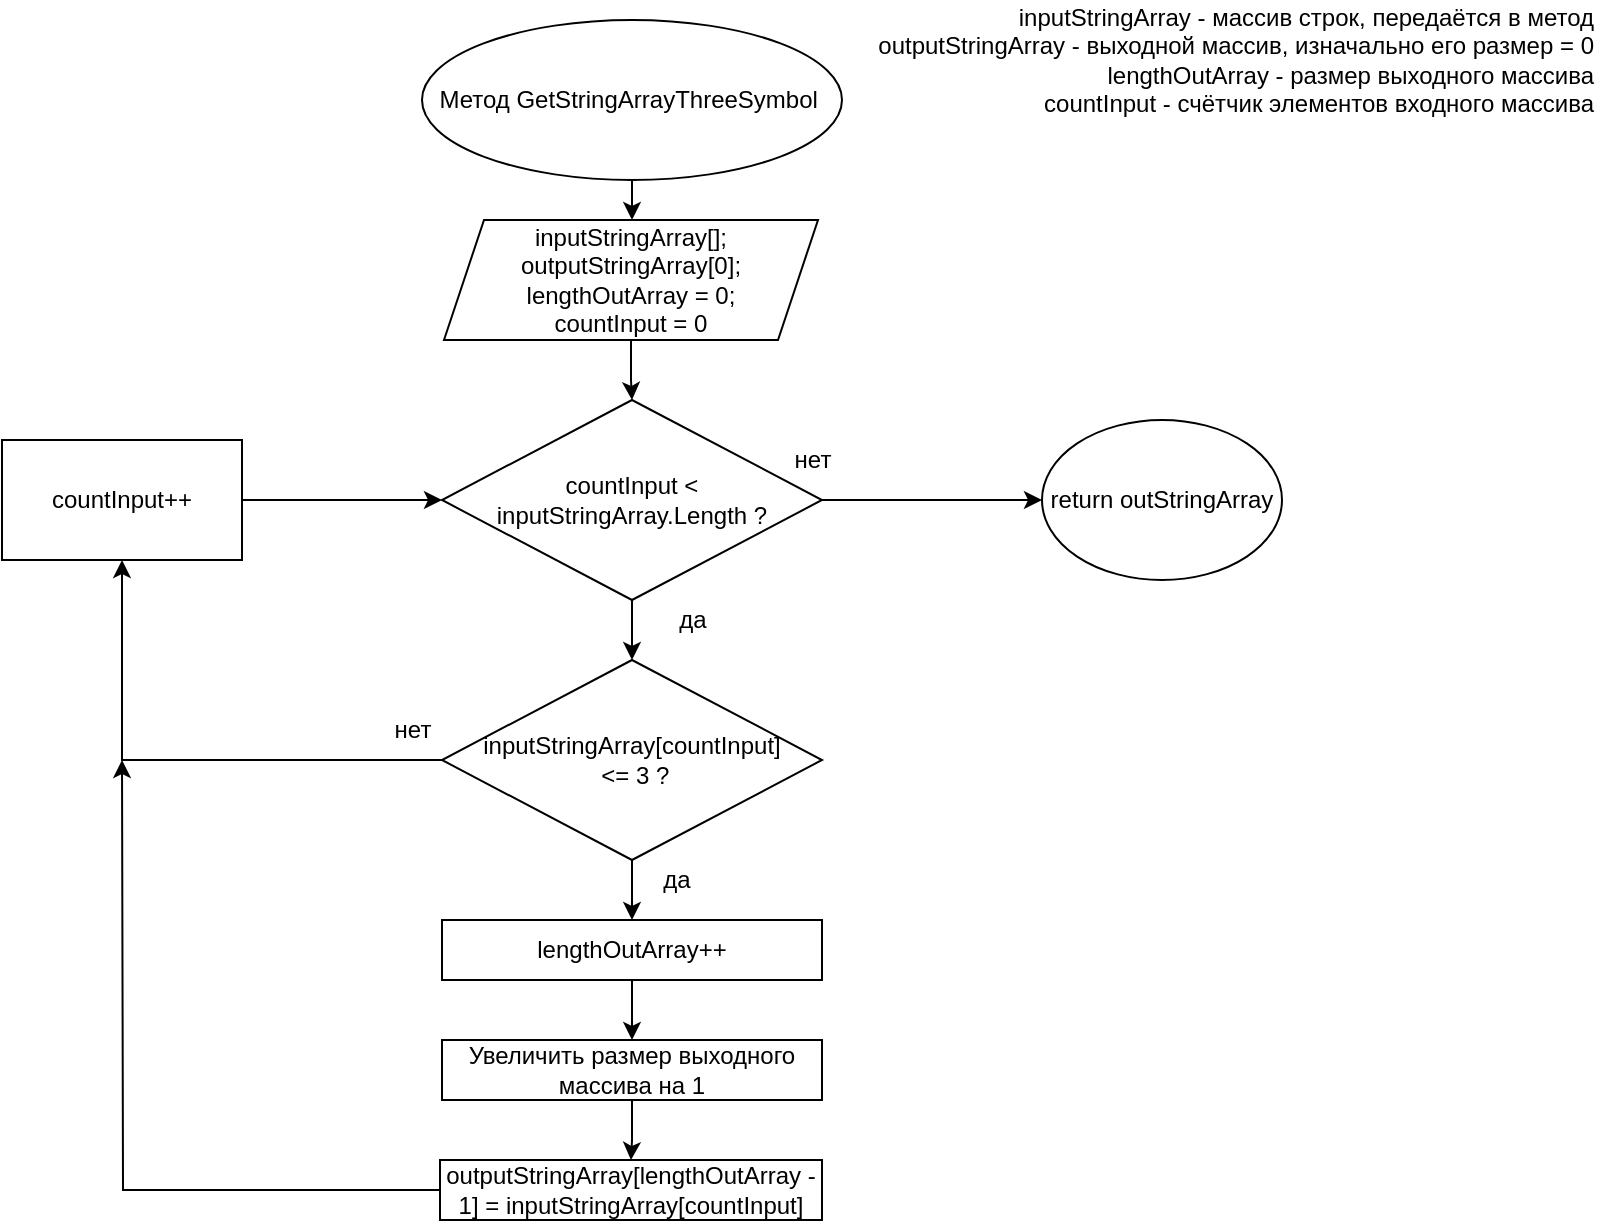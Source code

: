 <mxfile version="20.0.1" type="device"><diagram id="C5RBs43oDa-KdzZeNtuy" name="Page-1"><mxGraphModel dx="1182" dy="732" grid="1" gridSize="10" guides="1" tooltips="1" connect="1" arrows="1" fold="1" page="1" pageScale="1" pageWidth="827" pageHeight="1169" math="0" shadow="0"><root><mxCell id="WIyWlLk6GJQsqaUBKTNV-0"/><mxCell id="WIyWlLk6GJQsqaUBKTNV-1" parent="WIyWlLk6GJQsqaUBKTNV-0"/><mxCell id="2NYYbAGJhDpGtp6SDzYj-8" value="" style="edgeStyle=orthogonalEdgeStyle;rounded=0;orthogonalLoop=1;jettySize=auto;html=1;" parent="WIyWlLk6GJQsqaUBKTNV-1" source="2NYYbAGJhDpGtp6SDzYj-5" target="2NYYbAGJhDpGtp6SDzYj-7" edge="1"><mxGeometry relative="1" as="geometry"/></mxCell><mxCell id="2NYYbAGJhDpGtp6SDzYj-5" value="Метод GetStringArrayThreeSymbol&amp;nbsp;" style="ellipse;whiteSpace=wrap;html=1;" parent="WIyWlLk6GJQsqaUBKTNV-1" vertex="1"><mxGeometry x="240" y="20" width="210" height="80" as="geometry"/></mxCell><mxCell id="Ku9FUMVvb6lMqWqJvIIY-2" style="edgeStyle=orthogonalEdgeStyle;rounded=0;orthogonalLoop=1;jettySize=auto;html=1;entryX=0.5;entryY=0;entryDx=0;entryDy=0;" edge="1" parent="WIyWlLk6GJQsqaUBKTNV-1" source="2NYYbAGJhDpGtp6SDzYj-7" target="GBXhVZ-BFdWHoW-BpHoE-2"><mxGeometry relative="1" as="geometry"/></mxCell><mxCell id="2NYYbAGJhDpGtp6SDzYj-7" value="&lt;div&gt;inputStringArray[]; outputStringArray[0]; lengthOutArray = 0;&lt;/div&gt;&lt;div&gt;countInput = 0&lt;/div&gt;" style="shape=parallelogram;perimeter=parallelogramPerimeter;whiteSpace=wrap;html=1;fixedSize=1;" parent="WIyWlLk6GJQsqaUBKTNV-1" vertex="1"><mxGeometry x="251" y="120" width="187" height="60" as="geometry"/></mxCell><mxCell id="2NYYbAGJhDpGtp6SDzYj-15" value="да" style="text;html=1;align=center;verticalAlign=middle;resizable=0;points=[];autosize=1;strokeColor=none;fillColor=none;" parent="WIyWlLk6GJQsqaUBKTNV-1" vertex="1"><mxGeometry x="360" y="310" width="30" height="20" as="geometry"/></mxCell><mxCell id="2NYYbAGJhDpGtp6SDzYj-24" value="нет" style="text;html=1;align=center;verticalAlign=middle;resizable=0;points=[];autosize=1;strokeColor=none;fillColor=none;" parent="WIyWlLk6GJQsqaUBKTNV-1" vertex="1"><mxGeometry x="420" y="230" width="30" height="20" as="geometry"/></mxCell><mxCell id="2NYYbAGJhDpGtp6SDzYj-27" value="return outStringArray" style="ellipse;whiteSpace=wrap;html=1;" parent="WIyWlLk6GJQsqaUBKTNV-1" vertex="1"><mxGeometry x="550" y="220" width="120" height="80" as="geometry"/></mxCell><mxCell id="Ku9FUMVvb6lMqWqJvIIY-1" style="edgeStyle=orthogonalEdgeStyle;rounded=0;orthogonalLoop=1;jettySize=auto;html=1;entryX=0;entryY=0.5;entryDx=0;entryDy=0;" edge="1" parent="WIyWlLk6GJQsqaUBKTNV-1" source="GBXhVZ-BFdWHoW-BpHoE-2" target="2NYYbAGJhDpGtp6SDzYj-27"><mxGeometry relative="1" as="geometry"/></mxCell><mxCell id="Ku9FUMVvb6lMqWqJvIIY-17" style="edgeStyle=orthogonalEdgeStyle;rounded=0;orthogonalLoop=1;jettySize=auto;html=1;entryX=0.5;entryY=0;entryDx=0;entryDy=0;" edge="1" parent="WIyWlLk6GJQsqaUBKTNV-1" source="GBXhVZ-BFdWHoW-BpHoE-2" target="Ku9FUMVvb6lMqWqJvIIY-4"><mxGeometry relative="1" as="geometry"/></mxCell><mxCell id="GBXhVZ-BFdWHoW-BpHoE-2" value="countInput &amp;lt; inputStringArray.Length ?" style="rhombus;whiteSpace=wrap;html=1;" parent="WIyWlLk6GJQsqaUBKTNV-1" vertex="1"><mxGeometry x="250" y="210" width="190" height="100" as="geometry"/></mxCell><mxCell id="sgKw18IMVaUIl5M4yf3E-3" value="да" style="text;html=1;align=center;verticalAlign=middle;resizable=0;points=[];autosize=1;strokeColor=none;fillColor=none;" parent="WIyWlLk6GJQsqaUBKTNV-1" vertex="1"><mxGeometry x="352" y="440" width="30" height="20" as="geometry"/></mxCell><mxCell id="sgKw18IMVaUIl5M4yf3E-4" value="нет" style="text;html=1;align=center;verticalAlign=middle;resizable=0;points=[];autosize=1;strokeColor=none;fillColor=none;" parent="WIyWlLk6GJQsqaUBKTNV-1" vertex="1"><mxGeometry x="220" y="365" width="30" height="20" as="geometry"/></mxCell><mxCell id="Ku9FUMVvb6lMqWqJvIIY-5" style="edgeStyle=orthogonalEdgeStyle;rounded=0;orthogonalLoop=1;jettySize=auto;html=1;entryX=0;entryY=0.5;entryDx=0;entryDy=0;" edge="1" parent="WIyWlLk6GJQsqaUBKTNV-1" source="sgKw18IMVaUIl5M4yf3E-5" target="GBXhVZ-BFdWHoW-BpHoE-2"><mxGeometry relative="1" as="geometry"/></mxCell><mxCell id="sgKw18IMVaUIl5M4yf3E-5" value="countInput++" style="rounded=0;whiteSpace=wrap;html=1;" parent="WIyWlLk6GJQsqaUBKTNV-1" vertex="1"><mxGeometry x="30" y="230" width="120" height="60" as="geometry"/></mxCell><mxCell id="Ku9FUMVvb6lMqWqJvIIY-6" style="edgeStyle=orthogonalEdgeStyle;rounded=0;orthogonalLoop=1;jettySize=auto;html=1;" edge="1" parent="WIyWlLk6GJQsqaUBKTNV-1" source="Ku9FUMVvb6lMqWqJvIIY-4" target="sgKw18IMVaUIl5M4yf3E-5"><mxGeometry relative="1" as="geometry"/></mxCell><mxCell id="Ku9FUMVvb6lMqWqJvIIY-13" style="edgeStyle=orthogonalEdgeStyle;rounded=0;orthogonalLoop=1;jettySize=auto;html=1;entryX=0.5;entryY=0;entryDx=0;entryDy=0;" edge="1" parent="WIyWlLk6GJQsqaUBKTNV-1" source="Ku9FUMVvb6lMqWqJvIIY-4" target="Ku9FUMVvb6lMqWqJvIIY-7"><mxGeometry relative="1" as="geometry"/></mxCell><mxCell id="Ku9FUMVvb6lMqWqJvIIY-4" value="inputStringArray[countInput]&lt;br&gt;&amp;nbsp;&amp;lt;= 3 ?" style="rhombus;whiteSpace=wrap;html=1;" vertex="1" parent="WIyWlLk6GJQsqaUBKTNV-1"><mxGeometry x="250" y="340" width="190" height="100" as="geometry"/></mxCell><mxCell id="Ku9FUMVvb6lMqWqJvIIY-14" style="edgeStyle=orthogonalEdgeStyle;rounded=0;orthogonalLoop=1;jettySize=auto;html=1;entryX=0.5;entryY=0;entryDx=0;entryDy=0;" edge="1" parent="WIyWlLk6GJQsqaUBKTNV-1" source="Ku9FUMVvb6lMqWqJvIIY-7" target="Ku9FUMVvb6lMqWqJvIIY-8"><mxGeometry relative="1" as="geometry"/></mxCell><mxCell id="Ku9FUMVvb6lMqWqJvIIY-7" value="lengthOutArray++" style="rounded=0;whiteSpace=wrap;html=1;" vertex="1" parent="WIyWlLk6GJQsqaUBKTNV-1"><mxGeometry x="250" y="470" width="190" height="30" as="geometry"/></mxCell><mxCell id="Ku9FUMVvb6lMqWqJvIIY-15" style="edgeStyle=orthogonalEdgeStyle;rounded=0;orthogonalLoop=1;jettySize=auto;html=1;entryX=0.5;entryY=0;entryDx=0;entryDy=0;" edge="1" parent="WIyWlLk6GJQsqaUBKTNV-1" source="Ku9FUMVvb6lMqWqJvIIY-8" target="Ku9FUMVvb6lMqWqJvIIY-9"><mxGeometry relative="1" as="geometry"/></mxCell><mxCell id="Ku9FUMVvb6lMqWqJvIIY-8" value="Увеличить размер выходного массива на 1" style="rounded=0;whiteSpace=wrap;html=1;" vertex="1" parent="WIyWlLk6GJQsqaUBKTNV-1"><mxGeometry x="250" y="530" width="190" height="30" as="geometry"/></mxCell><mxCell id="Ku9FUMVvb6lMqWqJvIIY-10" style="edgeStyle=orthogonalEdgeStyle;rounded=0;orthogonalLoop=1;jettySize=auto;html=1;" edge="1" parent="WIyWlLk6GJQsqaUBKTNV-1" source="Ku9FUMVvb6lMqWqJvIIY-9"><mxGeometry relative="1" as="geometry"><mxPoint x="90" y="390" as="targetPoint"/></mxGeometry></mxCell><mxCell id="Ku9FUMVvb6lMqWqJvIIY-9" value="outputStringArray[lengthOutArray - 1] = inputStringArray[countInput]" style="rounded=0;whiteSpace=wrap;html=1;" vertex="1" parent="WIyWlLk6GJQsqaUBKTNV-1"><mxGeometry x="249" y="590" width="191" height="30" as="geometry"/></mxCell><mxCell id="Ku9FUMVvb6lMqWqJvIIY-16" value="inputStringArray - массив строк, передаётся в метод&lt;br&gt;outputStringArray - выходной массив, изначально его размер = 0&lt;br&gt;lengthOutArray - размер выходного массива&lt;br&gt;countInput - счётчик элементов входного массива" style="text;html=1;align=right;verticalAlign=middle;resizable=0;points=[];autosize=1;strokeColor=none;fillColor=none;" vertex="1" parent="WIyWlLk6GJQsqaUBKTNV-1"><mxGeometry x="457" y="10" width="370" height="60" as="geometry"/></mxCell></root></mxGraphModel></diagram></mxfile>